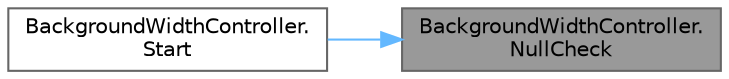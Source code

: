 digraph "BackgroundWidthController.NullCheck"
{
 // LATEX_PDF_SIZE
  bgcolor="transparent";
  edge [fontname=Helvetica,fontsize=10,labelfontname=Helvetica,labelfontsize=10];
  node [fontname=Helvetica,fontsize=10,shape=box,height=0.2,width=0.4];
  rankdir="RL";
  Node1 [id="Node000001",label="BackgroundWidthController.\lNullCheck",height=0.2,width=0.4,color="gray40", fillcolor="grey60", style="filled", fontcolor="black",tooltip=" "];
  Node1 -> Node2 [id="edge1_Node000001_Node000002",dir="back",color="steelblue1",style="solid",tooltip=" "];
  Node2 [id="Node000002",label="BackgroundWidthController.\lStart",height=0.2,width=0.4,color="grey40", fillcolor="white", style="filled",URL="$class_background_width_controller.html#ab52149f9a61b18e0f25e66d87d4d8711",tooltip=" "];
}
